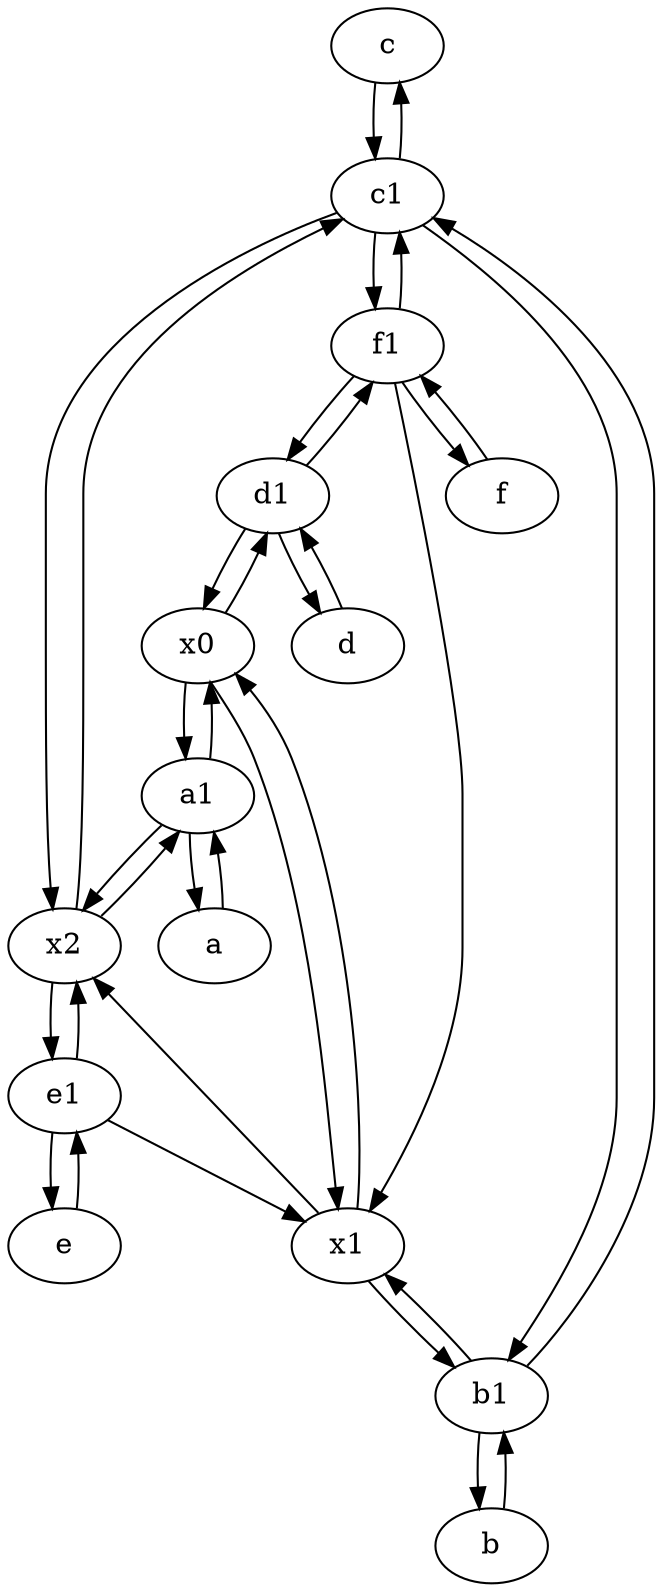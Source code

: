 digraph  {
	c [pos="20,10!"];
	x2;
	d1 [pos="25,30!"];
	c1 [pos="30,15!"];
	b1 [pos="45,20!"];
	f1;
	x1;
	b [pos="50,20!"];
	f [pos="15,45!"];
	x0;
	e1 [pos="25,45!"];
	a1 [pos="40,15!"];
	d [pos="20,30!"];
	a [pos="40,10!"];
	e [pos="30,50!"];
	a1 -> x0;
	x0 -> x1;
	x0 -> a1;
	x2 -> c1;
	a1 -> x2;
	e -> e1;
	a -> a1;
	e1 -> x2;
	e1 -> x1;
	f -> f1;
	f1 -> f;
	x2 -> a1;
	c1 -> b1;
	b1 -> b;
	f1 -> c1;
	c1 -> f1;
	d1 -> x0;
	x1 -> b1;
	c1 -> x2;
	a1 -> a;
	d1 -> f1;
	d1 -> d;
	x0 -> d1;
	x2 -> e1;
	f1 -> d1;
	e1 -> e;
	x1 -> x0;
	c -> c1;
	x1 -> x2;
	d -> d1;
	b -> b1;
	c1 -> c;
	b1 -> x1;
	b1 -> c1;
	f1 -> x1;

	}